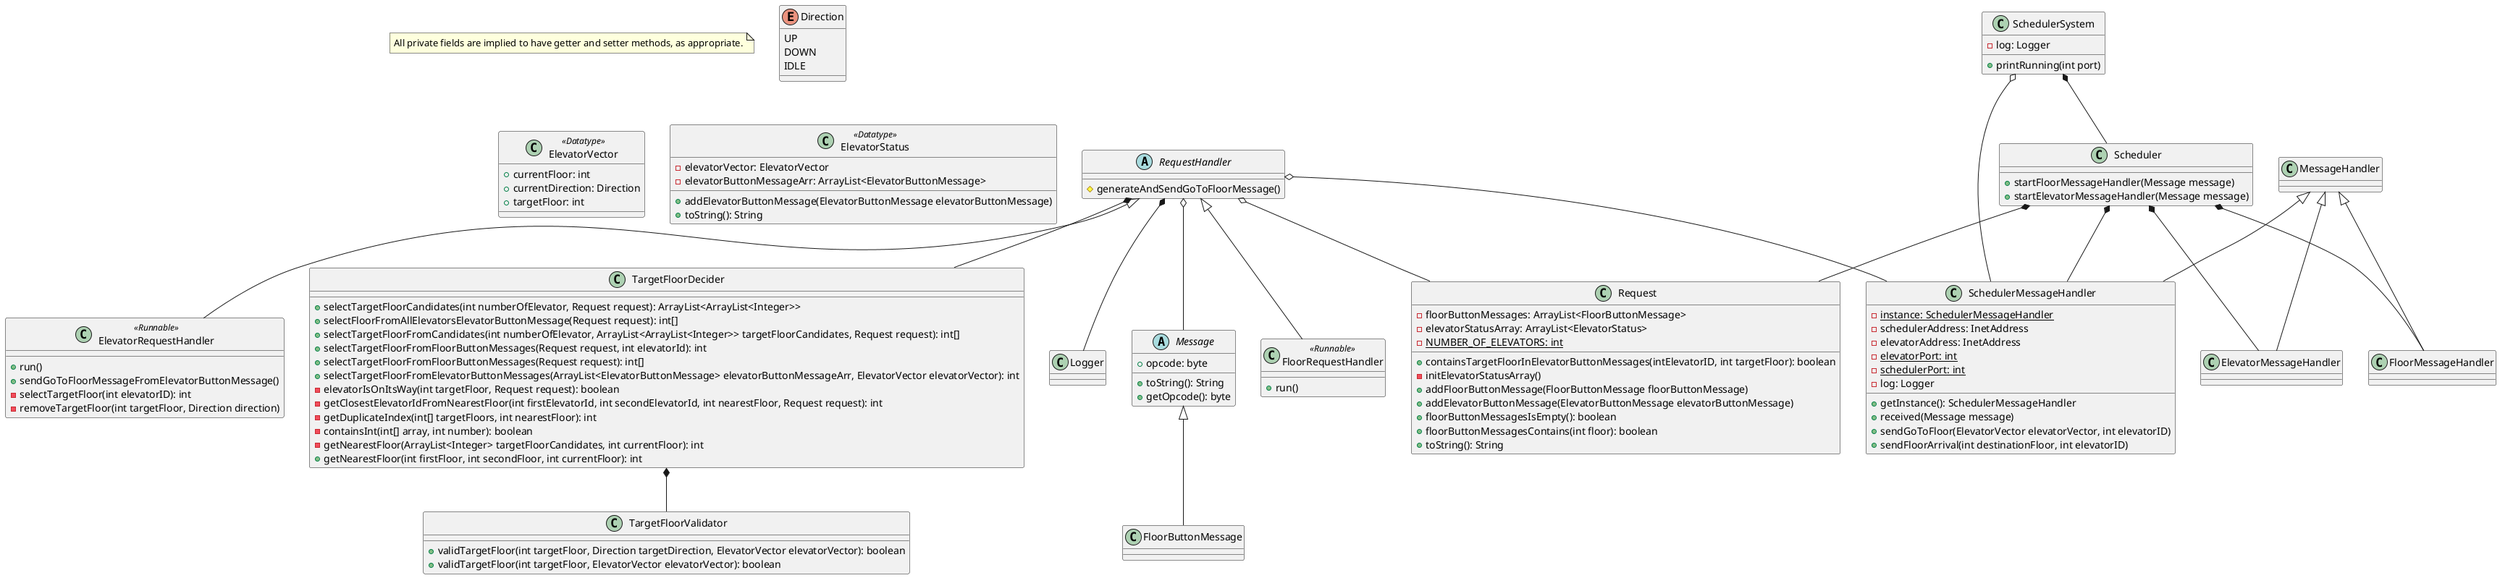 @startuml

note "All private fields are implied to have getter and setter methods, as appropriate." as N1

enum Direction {
    UP
    DOWN
    IDLE
}

abstract class Message {
    +opcode: byte

    +toString(): String
    +getOpcode(): byte
}

class ElevatorVector <<Datatype>> {
    +currentFloor: int
    +currentDirection: Direction
    +targetFloor: int
}

class SchedulerSystem {
    -log: Logger

    +printRunning(int port)
}

class Scheduler {
    +startFloorMessageHandler(Message message)
    +startElevatorMessageHandler(Message message)
}

class SchedulerMessageHandler {
    -{static} instance: SchedulerMessageHandler
    -schedulerAddress: InetAddress
    -elevatorAddress: InetAddress
    -{static} elevatorPort: int
    -{static} schedulerPort: int
    -log: Logger

    +getInstance(): SchedulerMessageHandler
    +received(Message message)
    +sendGoToFloor(ElevatorVector elevatorVector, int elevatorID)
    +sendFloorArrival(int destinationFloor, int elevatorID)
}

class Request {
    -floorButtonMessages: ArrayList<FloorButtonMessage>
    -elevatorStatusArray: ArrayList<ElevatorStatus>
    -{static} NUMBER_OF_ELEVATORS: int

    +containsTargetFloorInElevatorButtonMessages(intElevatorID, int targetFloor): boolean
    -initElevatorStatusArray()
    +addFloorButtonMessage(FloorButtonMessage floorButtonMessage)
    +addElevatorButtonMessage(ElevatorButtonMessage elevatorButtonMessage)
    +floorButtonMessagesIsEmpty(): boolean
    +floorButtonMessagesContains(int floor): boolean
    +toString(): String
}

class FloorButtonMessage {

}

class ElevatorStatus <<Datatype>> {
    -elevatorVector: ElevatorVector
    -elevatorButtonMessageArr: ArrayList<ElevatorButtonMessage>

    +addElevatorButtonMessage(ElevatorButtonMessage elevatorButtonMessage)
    +toString(): String
}

abstract class RequestHandler {
    #generateAndSendGoToFloorMessage()
}

class FloorRequestHandler <<Runnable>> {
    +run()
}

class ElevatorRequestHandler <<Runnable>> {
    +run()
    +sendGoToFloorMessageFromElevatorButtonMessage()
    -selectTargetFloor(int elevatorID): int
    -removeTargetFloor(int targetFloor, Direction direction)
}

class TargetFloorDecider {
    +selectTargetFloorCandidates(int numberOfElevator, Request request): ArrayList<ArrayList<Integer>>
    +selectFloorFromAllElevatorsElevatorButtonMessage(Request request): int[]
    +selectTargetFloorFromCandidates(int numberOfElevator, ArrayList<ArrayList<Integer>> targetFloorCandidates, Request request): int[]
    +selectTargetFloorFromFloorButtonMessages(Request request, int elevatorId): int
    +selectTargetFloorFromFloorButtonMessages(Request request): int[]
    +selectTargetFloorFromElevatorButtonMessages(ArrayList<ElevatorButtonMessage> elevatorButtonMessageArr, ElevatorVector elevatorVector): int
    -elevatorIsOnItsWay(int targetFloor, Request request): boolean
    -getClosestElevatorIdFromNearestFloor(int firstElevatorId, int secondElevatorId, int nearestFloor, Request request): int
    -getDuplicateIndex(int[] targetFloors, int nearestFloor): int
    -containsInt(int[] array, int number): boolean
    -getNearestFloor(ArrayList<Integer> targetFloorCandidates, int currentFloor): int
    +getNearestFloor(int firstFloor, int secondFloor, int currentFloor): int
}

class TargetFloorValidator {
    +validTargetFloor(int targetFloor, Direction targetDirection, ElevatorVector elevatorVector): boolean
    +validTargetFloor(int targetFloor, ElevatorVector elevatorVector): boolean
}


SchedulerSystem *-- Scheduler
SchedulerSystem o-- SchedulerMessageHandler


Scheduler *-- FloorMessageHandler
Scheduler *-- ElevatorMessageHandler
Scheduler *-- SchedulerMessageHandler
Scheduler *-- Request


RequestHandler o-- Request
RequestHandler o-- SchedulerMessageHandler
RequestHandler o-- Message
RequestHandler *-- TargetFloorDecider
RequestHandler *-- Logger

MessageHandler <|-- SchedulerMessageHandler
MessageHandler <|-- ElevatorMessageHandler
MessageHandler <|-- FloorMessageHandler

RequestHandler <|-- FloorRequestHandler
RequestHandler <|-- ElevatorRequestHandler

TargetFloorDecider *-- TargetFloorValidator

Message <|-- FloorButtonMessage


@enduml